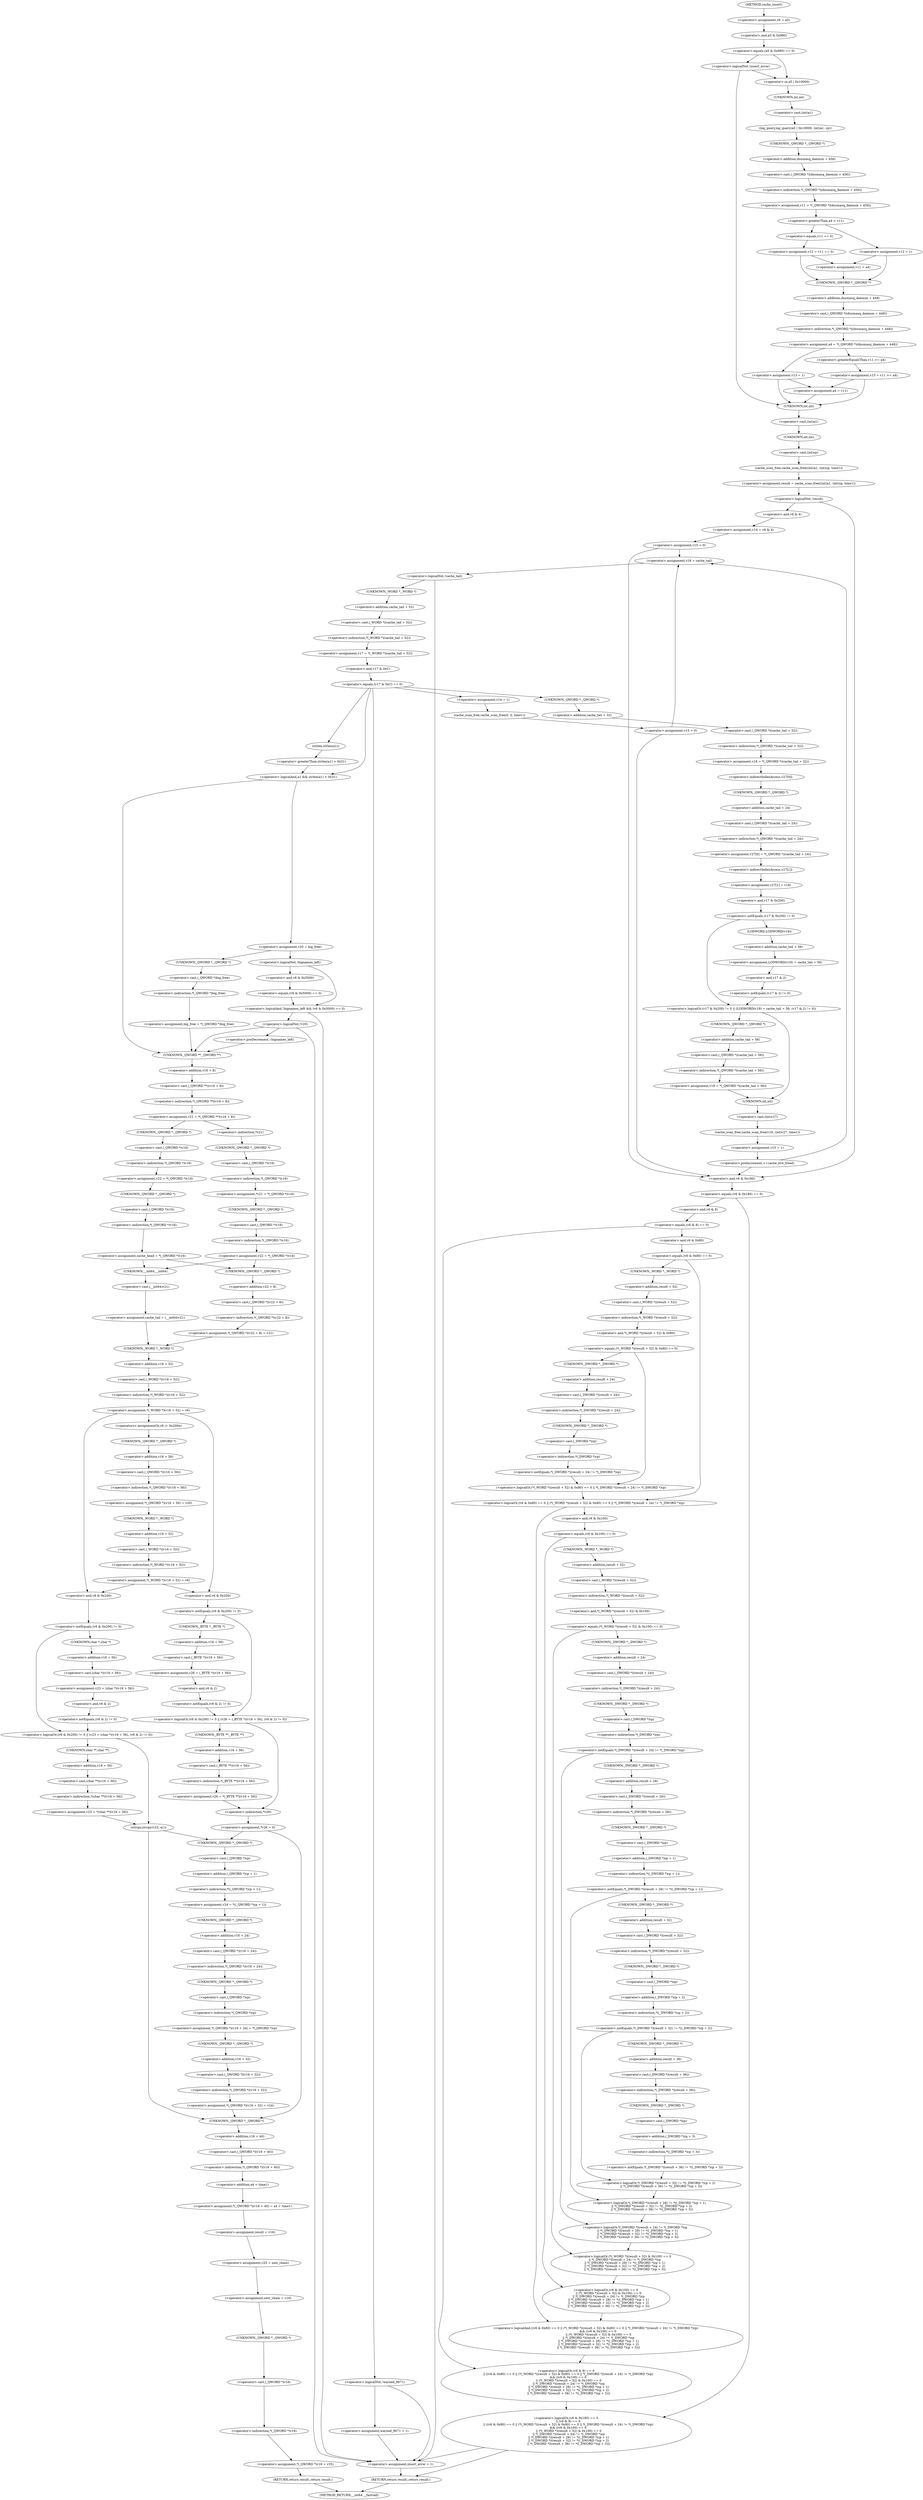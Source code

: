 digraph cache_insert {  
"1000146" [label = "(<operator>.assignment,v6 = a5)" ]
"1000150" [label = "(<operator>.equals,(a5 & 0x980) == 0)" ]
"1000151" [label = "(<operator>.and,a5 & 0x980)" ]
"1000157" [label = "(<operator>.logicalNot,!insert_error)" ]
"1000161" [label = "(log_query,log_query(a5 | 0x10000, (int)a1, cp))" ]
"1000162" [label = "(<operator>.or,a5 | 0x10000)" ]
"1000165" [label = "(<operator>.cast,(int)a1)" ]
"1000166" [label = "(UNKNOWN,int,int)" ]
"1000169" [label = "(<operator>.assignment,v11 = *(_QWORD *)(dnsmasq_daemon + 456))" ]
"1000171" [label = "(<operator>.indirection,*(_QWORD *)(dnsmasq_daemon + 456))" ]
"1000172" [label = "(<operator>.cast,(_QWORD *)(dnsmasq_daemon + 456))" ]
"1000173" [label = "(UNKNOWN,_QWORD *,_QWORD *)" ]
"1000174" [label = "(<operator>.addition,dnsmasq_daemon + 456)" ]
"1000178" [label = "(<operator>.greaterThan,a4 > v11)" ]
"1000181" [label = "(<operator>.assignment,v12 = v11 == 0)" ]
"1000183" [label = "(<operator>.equals,v11 == 0)" ]
"1000187" [label = "(<operator>.assignment,v12 = 1)" ]
"1000192" [label = "(<operator>.assignment,v11 = a4)" ]
"1000195" [label = "(<operator>.assignment,a4 = *(_QWORD *)(dnsmasq_daemon + 448))" ]
"1000197" [label = "(<operator>.indirection,*(_QWORD *)(dnsmasq_daemon + 448))" ]
"1000198" [label = "(<operator>.cast,(_QWORD *)(dnsmasq_daemon + 448))" ]
"1000199" [label = "(UNKNOWN,_QWORD *,_QWORD *)" ]
"1000200" [label = "(<operator>.addition,dnsmasq_daemon + 448)" ]
"1000205" [label = "(<operator>.assignment,v13 = v11 >= a4)" ]
"1000207" [label = "(<operator>.greaterEqualsThan,v11 >= a4)" ]
"1000211" [label = "(<operator>.assignment,v13 = 1)" ]
"1000216" [label = "(<operator>.assignment,a4 = v11)" ]
"1000223" [label = "(<operator>.assignment,result = cache_scan_free((int)a1, (int)cp, time1))" ]
"1000225" [label = "(cache_scan_free,cache_scan_free((int)a1, (int)cp, time1))" ]
"1000226" [label = "(<operator>.cast,(int)a1)" ]
"1000227" [label = "(UNKNOWN,int,int)" ]
"1000229" [label = "(<operator>.cast,(int)cp)" ]
"1000230" [label = "(UNKNOWN,int,int)" ]
"1000234" [label = "(<operator>.logicalNot,!result)" ]
"1000237" [label = "(<operator>.assignment,v14 = v6 & 4)" ]
"1000239" [label = "(<operator>.and,v6 & 4)" ]
"1000242" [label = "(<operator>.assignment,v15 = 0)" ]
"1000248" [label = "(<operator>.assignment,v16 = cache_tail)" ]
"1000252" [label = "(<operator>.logicalNot,!cache_tail)" ]
"1000255" [label = "(<operator>.assignment,v17 = *(_WORD *)(cache_tail + 52))" ]
"1000257" [label = "(<operator>.indirection,*(_WORD *)(cache_tail + 52))" ]
"1000258" [label = "(<operator>.cast,(_WORD *)(cache_tail + 52))" ]
"1000259" [label = "(UNKNOWN,_WORD *,_WORD *)" ]
"1000260" [label = "(<operator>.addition,cache_tail + 52)" ]
"1000264" [label = "(<operator>.equals,(v17 & 0xC) == 0)" ]
"1000265" [label = "(<operator>.and,v17 & 0xC)" ]
"1000271" [label = "(<operator>.logicalAnd,a1 && strlen(a1) > 0x31)" ]
"1000273" [label = "(<operator>.greaterThan,strlen(a1) > 0x31)" ]
"1000274" [label = "(strlen,strlen(a1))" ]
"1000278" [label = "(<operator>.assignment,v20 = big_free)" ]
"1000284" [label = "(<operator>.assignment,big_free = *(_QWORD *)big_free)" ]
"1000286" [label = "(<operator>.indirection,*(_QWORD *)big_free)" ]
"1000287" [label = "(<operator>.cast,(_QWORD *)big_free)" ]
"1000288" [label = "(UNKNOWN,_QWORD *,_QWORD *)" ]
"1000293" [label = "(<operator>.logicalAnd,!bignames_left && (v6 & 0x5000) == 0)" ]
"1000294" [label = "(<operator>.logicalNot,!bignames_left)" ]
"1000296" [label = "(<operator>.equals,(v6 & 0x5000) == 0)" ]
"1000297" [label = "(<operator>.and,v6 & 0x5000)" ]
"1000303" [label = "(<operator>.logicalNot,!v20)" ]
"1000308" [label = "(<operator>.preDecrement,--bignames_left)" ]
"1000313" [label = "(<operator>.assignment,v21 = *(_QWORD **)(v16 + 8))" ]
"1000315" [label = "(<operator>.indirection,*(_QWORD **)(v16 + 8))" ]
"1000316" [label = "(<operator>.cast,(_QWORD **)(v16 + 8))" ]
"1000317" [label = "(UNKNOWN,_QWORD **,_QWORD **)" ]
"1000318" [label = "(<operator>.addition,v16 + 8)" ]
"1000324" [label = "(<operator>.assignment,*v21 = *(_QWORD *)v16)" ]
"1000325" [label = "(<operator>.indirection,*v21)" ]
"1000327" [label = "(<operator>.indirection,*(_QWORD *)v16)" ]
"1000328" [label = "(<operator>.cast,(_QWORD *)v16)" ]
"1000329" [label = "(UNKNOWN,_QWORD *,_QWORD *)" ]
"1000331" [label = "(<operator>.assignment,v22 = *(_QWORD *)v16)" ]
"1000333" [label = "(<operator>.indirection,*(_QWORD *)v16)" ]
"1000334" [label = "(<operator>.cast,(_QWORD *)v16)" ]
"1000335" [label = "(UNKNOWN,_QWORD *,_QWORD *)" ]
"1000339" [label = "(<operator>.assignment,v22 = *(_QWORD *)v16)" ]
"1000341" [label = "(<operator>.indirection,*(_QWORD *)v16)" ]
"1000342" [label = "(<operator>.cast,(_QWORD *)v16)" ]
"1000343" [label = "(UNKNOWN,_QWORD *,_QWORD *)" ]
"1000345" [label = "(<operator>.assignment,cache_head = *(_QWORD *)v16)" ]
"1000347" [label = "(<operator>.indirection,*(_QWORD *)v16)" ]
"1000348" [label = "(<operator>.cast,(_QWORD *)v16)" ]
"1000349" [label = "(UNKNOWN,_QWORD *,_QWORD *)" ]
"1000353" [label = "(<operator>.assignment,*(_QWORD *)(v22 + 8) = v21)" ]
"1000354" [label = "(<operator>.indirection,*(_QWORD *)(v22 + 8))" ]
"1000355" [label = "(<operator>.cast,(_QWORD *)(v22 + 8))" ]
"1000356" [label = "(UNKNOWN,_QWORD *,_QWORD *)" ]
"1000357" [label = "(<operator>.addition,v22 + 8)" ]
"1000362" [label = "(<operator>.assignment,cache_tail = (__int64)v21)" ]
"1000364" [label = "(<operator>.cast,(__int64)v21)" ]
"1000365" [label = "(UNKNOWN,__int64,__int64)" ]
"1000367" [label = "(<operator>.assignment,*(_WORD *)(v16 + 52) = v6)" ]
"1000368" [label = "(<operator>.indirection,*(_WORD *)(v16 + 52))" ]
"1000369" [label = "(<operator>.cast,(_WORD *)(v16 + 52))" ]
"1000370" [label = "(UNKNOWN,_WORD *,_WORD *)" ]
"1000371" [label = "(<operator>.addition,v16 + 52)" ]
"1000378" [label = "(<operators>.assignmentOr,v6 |= 0x200u)" ]
"1000381" [label = "(<operator>.assignment,*(_QWORD *)(v16 + 56) = v20)" ]
"1000382" [label = "(<operator>.indirection,*(_QWORD *)(v16 + 56))" ]
"1000383" [label = "(<operator>.cast,(_QWORD *)(v16 + 56))" ]
"1000384" [label = "(UNKNOWN,_QWORD *,_QWORD *)" ]
"1000385" [label = "(<operator>.addition,v16 + 56)" ]
"1000389" [label = "(<operator>.assignment,*(_WORD *)(v16 + 52) = v6)" ]
"1000390" [label = "(<operator>.indirection,*(_WORD *)(v16 + 52))" ]
"1000391" [label = "(<operator>.cast,(_WORD *)(v16 + 52))" ]
"1000392" [label = "(UNKNOWN,_WORD *,_WORD *)" ]
"1000393" [label = "(<operator>.addition,v16 + 52)" ]
"1000401" [label = "(<operator>.logicalOr,(v6 & 0x200) != 0 || (v23 = (char *)(v16 + 56), (v6 & 2) != 0))" ]
"1000402" [label = "(<operator>.notEquals,(v6 & 0x200) != 0)" ]
"1000403" [label = "(<operator>.and,v6 & 0x200)" ]
"1000408" [label = "(<operator>.assignment,v23 = (char *)(v16 + 56))" ]
"1000410" [label = "(<operator>.cast,(char *)(v16 + 56))" ]
"1000411" [label = "(UNKNOWN,char *,char *)" ]
"1000412" [label = "(<operator>.addition,v16 + 56)" ]
"1000415" [label = "(<operator>.notEquals,(v6 & 2) != 0)" ]
"1000416" [label = "(<operator>.and,v6 & 2)" ]
"1000420" [label = "(<operator>.assignment,v23 = *(char **)(v16 + 56))" ]
"1000422" [label = "(<operator>.indirection,*(char **)(v16 + 56))" ]
"1000423" [label = "(<operator>.cast,(char **)(v16 + 56))" ]
"1000424" [label = "(UNKNOWN,char **,char **)" ]
"1000425" [label = "(<operator>.addition,v16 + 56)" ]
"1000428" [label = "(strcpy,strcpy(v23, a1))" ]
"1000434" [label = "(<operator>.logicalOr,(v6 & 0x200) != 0 || (v26 = (_BYTE *)(v16 + 56), (v6 & 2) != 0))" ]
"1000435" [label = "(<operator>.notEquals,(v6 & 0x200) != 0)" ]
"1000436" [label = "(<operator>.and,v6 & 0x200)" ]
"1000441" [label = "(<operator>.assignment,v26 = (_BYTE *)(v16 + 56))" ]
"1000443" [label = "(<operator>.cast,(_BYTE *)(v16 + 56))" ]
"1000444" [label = "(UNKNOWN,_BYTE *,_BYTE *)" ]
"1000445" [label = "(<operator>.addition,v16 + 56)" ]
"1000448" [label = "(<operator>.notEquals,(v6 & 2) != 0)" ]
"1000449" [label = "(<operator>.and,v6 & 2)" ]
"1000453" [label = "(<operator>.assignment,v26 = *(_BYTE **)(v16 + 56))" ]
"1000455" [label = "(<operator>.indirection,*(_BYTE **)(v16 + 56))" ]
"1000456" [label = "(<operator>.cast,(_BYTE **)(v16 + 56))" ]
"1000457" [label = "(UNKNOWN,_BYTE **,_BYTE **)" ]
"1000458" [label = "(<operator>.addition,v16 + 56)" ]
"1000461" [label = "(<operator>.assignment,*v26 = 0)" ]
"1000462" [label = "(<operator>.indirection,*v26)" ]
"1000468" [label = "(<operator>.assignment,v24 = *((_QWORD *)cp + 1))" ]
"1000470" [label = "(<operator>.indirection,*((_QWORD *)cp + 1))" ]
"1000471" [label = "(<operator>.addition,(_QWORD *)cp + 1)" ]
"1000472" [label = "(<operator>.cast,(_QWORD *)cp)" ]
"1000473" [label = "(UNKNOWN,_QWORD *,_QWORD *)" ]
"1000476" [label = "(<operator>.assignment,*(_QWORD *)(v16 + 24) = *(_QWORD *)cp)" ]
"1000477" [label = "(<operator>.indirection,*(_QWORD *)(v16 + 24))" ]
"1000478" [label = "(<operator>.cast,(_QWORD *)(v16 + 24))" ]
"1000479" [label = "(UNKNOWN,_QWORD *,_QWORD *)" ]
"1000480" [label = "(<operator>.addition,v16 + 24)" ]
"1000483" [label = "(<operator>.indirection,*(_QWORD *)cp)" ]
"1000484" [label = "(<operator>.cast,(_QWORD *)cp)" ]
"1000485" [label = "(UNKNOWN,_QWORD *,_QWORD *)" ]
"1000487" [label = "(<operator>.assignment,*(_QWORD *)(v16 + 32) = v24)" ]
"1000488" [label = "(<operator>.indirection,*(_QWORD *)(v16 + 32))" ]
"1000489" [label = "(<operator>.cast,(_QWORD *)(v16 + 32))" ]
"1000490" [label = "(UNKNOWN,_QWORD *,_QWORD *)" ]
"1000491" [label = "(<operator>.addition,v16 + 32)" ]
"1000495" [label = "(<operator>.assignment,*(_QWORD *)(v16 + 40) = a4 + time1)" ]
"1000496" [label = "(<operator>.indirection,*(_QWORD *)(v16 + 40))" ]
"1000497" [label = "(<operator>.cast,(_QWORD *)(v16 + 40))" ]
"1000498" [label = "(UNKNOWN,_QWORD *,_QWORD *)" ]
"1000499" [label = "(<operator>.addition,v16 + 40)" ]
"1000502" [label = "(<operator>.addition,a4 + time1)" ]
"1000505" [label = "(<operator>.assignment,result = v16)" ]
"1000508" [label = "(<operator>.assignment,v25 = new_chain)" ]
"1000511" [label = "(<operator>.assignment,new_chain = v16)" ]
"1000514" [label = "(<operator>.assignment,*(_QWORD *)v16 = v25)" ]
"1000515" [label = "(<operator>.indirection,*(_QWORD *)v16)" ]
"1000516" [label = "(<operator>.cast,(_QWORD *)v16)" ]
"1000517" [label = "(UNKNOWN,_QWORD *,_QWORD *)" ]
"1000520" [label = "(RETURN,return result;,return result;)" ]
"1000526" [label = "(<operator>.logicalNot,!warned_9671)" ]
"1000529" [label = "(<operator>.assignment,warned_9671 = 1)" ]
"1000536" [label = "(<operator>.assignment,v18 = *(_QWORD *)(cache_tail + 32))" ]
"1000538" [label = "(<operator>.indirection,*(_QWORD *)(cache_tail + 32))" ]
"1000539" [label = "(<operator>.cast,(_QWORD *)(cache_tail + 32))" ]
"1000540" [label = "(UNKNOWN,_QWORD *,_QWORD *)" ]
"1000541" [label = "(<operator>.addition,cache_tail + 32)" ]
"1000544" [label = "(<operator>.assignment,v27[0] = *(_QWORD *)(cache_tail + 24))" ]
"1000545" [label = "(<operator>.indirectIndexAccess,v27[0])" ]
"1000548" [label = "(<operator>.indirection,*(_QWORD *)(cache_tail + 24))" ]
"1000549" [label = "(<operator>.cast,(_QWORD *)(cache_tail + 24))" ]
"1000550" [label = "(UNKNOWN,_QWORD *,_QWORD *)" ]
"1000551" [label = "(<operator>.addition,cache_tail + 24)" ]
"1000554" [label = "(<operator>.assignment,v27[1] = v18)" ]
"1000555" [label = "(<operator>.indirectIndexAccess,v27[1])" ]
"1000560" [label = "(<operator>.logicalOr,(v17 & 0x200) != 0 || (LODWORD(v19) = cache_tail + 56, (v17 & 2) != 0))" ]
"1000561" [label = "(<operator>.notEquals,(v17 & 0x200) != 0)" ]
"1000562" [label = "(<operator>.and,v17 & 0x200)" ]
"1000567" [label = "(<operator>.assignment,LODWORD(v19) = cache_tail + 56)" ]
"1000568" [label = "(LODWORD,LODWORD(v19))" ]
"1000570" [label = "(<operator>.addition,cache_tail + 56)" ]
"1000573" [label = "(<operator>.notEquals,(v17 & 2) != 0)" ]
"1000574" [label = "(<operator>.and,v17 & 2)" ]
"1000578" [label = "(<operator>.assignment,v19 = *(_QWORD *)(cache_tail + 56))" ]
"1000580" [label = "(<operator>.indirection,*(_QWORD *)(cache_tail + 56))" ]
"1000581" [label = "(<operator>.cast,(_QWORD *)(cache_tail + 56))" ]
"1000582" [label = "(UNKNOWN,_QWORD *,_QWORD *)" ]
"1000583" [label = "(<operator>.addition,cache_tail + 56)" ]
"1000586" [label = "(cache_scan_free,cache_scan_free(v19, (int)v27, time1))" ]
"1000588" [label = "(<operator>.cast,(int)v27)" ]
"1000589" [label = "(UNKNOWN,int,int)" ]
"1000592" [label = "(<operator>.assignment,v15 = 1)" ]
"1000595" [label = "(<operator>.preIncrement,++cache_live_freed)" ]
"1000599" [label = "(<operator>.assignment,v14 = 1)" ]
"1000602" [label = "(cache_scan_free,cache_scan_free(0, 0, time1))" ]
"1000606" [label = "(<operator>.assignment,v15 = 0)" ]
"1000610" [label = "(<operator>.logicalOr,(v6 & 0x180) == 0\n    || (v6 & 8) == 0\n    || ((v6 & 0x80) == 0 || (*(_WORD *)(result + 52) & 0x80) == 0 || *(_DWORD *)(result + 24) != *(_DWORD *)cp)\n    && ((v6 & 0x100) == 0\n     || (*(_WORD *)(result + 52) & 0x100) == 0\n     || *(_DWORD *)(result + 24) != *(_DWORD *)cp\n     || *(_DWORD *)(result + 28) != *((_DWORD *)cp + 1)\n     || *(_DWORD *)(result + 32) != *((_DWORD *)cp + 2)\n     || *(_DWORD *)(result + 36) != *((_DWORD *)cp + 3)))" ]
"1000611" [label = "(<operator>.equals,(v6 & 0x180) == 0)" ]
"1000612" [label = "(<operator>.and,v6 & 0x180)" ]
"1000616" [label = "(<operator>.logicalOr,(v6 & 8) == 0\n    || ((v6 & 0x80) == 0 || (*(_WORD *)(result + 52) & 0x80) == 0 || *(_DWORD *)(result + 24) != *(_DWORD *)cp)\n    && ((v6 & 0x100) == 0\n     || (*(_WORD *)(result + 52) & 0x100) == 0\n     || *(_DWORD *)(result + 24) != *(_DWORD *)cp\n     || *(_DWORD *)(result + 28) != *((_DWORD *)cp + 1)\n     || *(_DWORD *)(result + 32) != *((_DWORD *)cp + 2)\n     || *(_DWORD *)(result + 36) != *((_DWORD *)cp + 3)))" ]
"1000617" [label = "(<operator>.equals,(v6 & 8) == 0)" ]
"1000618" [label = "(<operator>.and,v6 & 8)" ]
"1000622" [label = "(<operator>.logicalAnd,((v6 & 0x80) == 0 || (*(_WORD *)(result + 52) & 0x80) == 0 || *(_DWORD *)(result + 24) != *(_DWORD *)cp)\n    && ((v6 & 0x100) == 0\n     || (*(_WORD *)(result + 52) & 0x100) == 0\n     || *(_DWORD *)(result + 24) != *(_DWORD *)cp\n     || *(_DWORD *)(result + 28) != *((_DWORD *)cp + 1)\n     || *(_DWORD *)(result + 32) != *((_DWORD *)cp + 2)\n     || *(_DWORD *)(result + 36) != *((_DWORD *)cp + 3)))" ]
"1000623" [label = "(<operator>.logicalOr,(v6 & 0x80) == 0 || (*(_WORD *)(result + 52) & 0x80) == 0 || *(_DWORD *)(result + 24) != *(_DWORD *)cp)" ]
"1000624" [label = "(<operator>.equals,(v6 & 0x80) == 0)" ]
"1000625" [label = "(<operator>.and,v6 & 0x80)" ]
"1000629" [label = "(<operator>.logicalOr,(*(_WORD *)(result + 52) & 0x80) == 0 || *(_DWORD *)(result + 24) != *(_DWORD *)cp)" ]
"1000630" [label = "(<operator>.equals,(*(_WORD *)(result + 52) & 0x80) == 0)" ]
"1000631" [label = "(<operator>.and,*(_WORD *)(result + 52) & 0x80)" ]
"1000632" [label = "(<operator>.indirection,*(_WORD *)(result + 52))" ]
"1000633" [label = "(<operator>.cast,(_WORD *)(result + 52))" ]
"1000634" [label = "(UNKNOWN,_WORD *,_WORD *)" ]
"1000635" [label = "(<operator>.addition,result + 52)" ]
"1000640" [label = "(<operator>.notEquals,*(_DWORD *)(result + 24) != *(_DWORD *)cp)" ]
"1000641" [label = "(<operator>.indirection,*(_DWORD *)(result + 24))" ]
"1000642" [label = "(<operator>.cast,(_DWORD *)(result + 24))" ]
"1000643" [label = "(UNKNOWN,_DWORD *,_DWORD *)" ]
"1000644" [label = "(<operator>.addition,result + 24)" ]
"1000647" [label = "(<operator>.indirection,*(_DWORD *)cp)" ]
"1000648" [label = "(<operator>.cast,(_DWORD *)cp)" ]
"1000649" [label = "(UNKNOWN,_DWORD *,_DWORD *)" ]
"1000651" [label = "(<operator>.logicalOr,(v6 & 0x100) == 0\n     || (*(_WORD *)(result + 52) & 0x100) == 0\n     || *(_DWORD *)(result + 24) != *(_DWORD *)cp\n     || *(_DWORD *)(result + 28) != *((_DWORD *)cp + 1)\n     || *(_DWORD *)(result + 32) != *((_DWORD *)cp + 2)\n     || *(_DWORD *)(result + 36) != *((_DWORD *)cp + 3))" ]
"1000652" [label = "(<operator>.equals,(v6 & 0x100) == 0)" ]
"1000653" [label = "(<operator>.and,v6 & 0x100)" ]
"1000657" [label = "(<operator>.logicalOr,(*(_WORD *)(result + 52) & 0x100) == 0\n     || *(_DWORD *)(result + 24) != *(_DWORD *)cp\n     || *(_DWORD *)(result + 28) != *((_DWORD *)cp + 1)\n     || *(_DWORD *)(result + 32) != *((_DWORD *)cp + 2)\n     || *(_DWORD *)(result + 36) != *((_DWORD *)cp + 3))" ]
"1000658" [label = "(<operator>.equals,(*(_WORD *)(result + 52) & 0x100) == 0)" ]
"1000659" [label = "(<operator>.and,*(_WORD *)(result + 52) & 0x100)" ]
"1000660" [label = "(<operator>.indirection,*(_WORD *)(result + 52))" ]
"1000661" [label = "(<operator>.cast,(_WORD *)(result + 52))" ]
"1000662" [label = "(UNKNOWN,_WORD *,_WORD *)" ]
"1000663" [label = "(<operator>.addition,result + 52)" ]
"1000668" [label = "(<operator>.logicalOr,*(_DWORD *)(result + 24) != *(_DWORD *)cp\n     || *(_DWORD *)(result + 28) != *((_DWORD *)cp + 1)\n     || *(_DWORD *)(result + 32) != *((_DWORD *)cp + 2)\n     || *(_DWORD *)(result + 36) != *((_DWORD *)cp + 3))" ]
"1000669" [label = "(<operator>.notEquals,*(_DWORD *)(result + 24) != *(_DWORD *)cp)" ]
"1000670" [label = "(<operator>.indirection,*(_DWORD *)(result + 24))" ]
"1000671" [label = "(<operator>.cast,(_DWORD *)(result + 24))" ]
"1000672" [label = "(UNKNOWN,_DWORD *,_DWORD *)" ]
"1000673" [label = "(<operator>.addition,result + 24)" ]
"1000676" [label = "(<operator>.indirection,*(_DWORD *)cp)" ]
"1000677" [label = "(<operator>.cast,(_DWORD *)cp)" ]
"1000678" [label = "(UNKNOWN,_DWORD *,_DWORD *)" ]
"1000680" [label = "(<operator>.logicalOr,*(_DWORD *)(result + 28) != *((_DWORD *)cp + 1)\n     || *(_DWORD *)(result + 32) != *((_DWORD *)cp + 2)\n     || *(_DWORD *)(result + 36) != *((_DWORD *)cp + 3))" ]
"1000681" [label = "(<operator>.notEquals,*(_DWORD *)(result + 28) != *((_DWORD *)cp + 1))" ]
"1000682" [label = "(<operator>.indirection,*(_DWORD *)(result + 28))" ]
"1000683" [label = "(<operator>.cast,(_DWORD *)(result + 28))" ]
"1000684" [label = "(UNKNOWN,_DWORD *,_DWORD *)" ]
"1000685" [label = "(<operator>.addition,result + 28)" ]
"1000688" [label = "(<operator>.indirection,*((_DWORD *)cp + 1))" ]
"1000689" [label = "(<operator>.addition,(_DWORD *)cp + 1)" ]
"1000690" [label = "(<operator>.cast,(_DWORD *)cp)" ]
"1000691" [label = "(UNKNOWN,_DWORD *,_DWORD *)" ]
"1000694" [label = "(<operator>.logicalOr,*(_DWORD *)(result + 32) != *((_DWORD *)cp + 2)\n     || *(_DWORD *)(result + 36) != *((_DWORD *)cp + 3))" ]
"1000695" [label = "(<operator>.notEquals,*(_DWORD *)(result + 32) != *((_DWORD *)cp + 2))" ]
"1000696" [label = "(<operator>.indirection,*(_DWORD *)(result + 32))" ]
"1000697" [label = "(<operator>.cast,(_DWORD *)(result + 32))" ]
"1000698" [label = "(UNKNOWN,_DWORD *,_DWORD *)" ]
"1000699" [label = "(<operator>.addition,result + 32)" ]
"1000702" [label = "(<operator>.indirection,*((_DWORD *)cp + 2))" ]
"1000703" [label = "(<operator>.addition,(_DWORD *)cp + 2)" ]
"1000704" [label = "(<operator>.cast,(_DWORD *)cp)" ]
"1000705" [label = "(UNKNOWN,_DWORD *,_DWORD *)" ]
"1000708" [label = "(<operator>.notEquals,*(_DWORD *)(result + 36) != *((_DWORD *)cp + 3))" ]
"1000709" [label = "(<operator>.indirection,*(_DWORD *)(result + 36))" ]
"1000710" [label = "(<operator>.cast,(_DWORD *)(result + 36))" ]
"1000711" [label = "(UNKNOWN,_DWORD *,_DWORD *)" ]
"1000712" [label = "(<operator>.addition,result + 36)" ]
"1000715" [label = "(<operator>.indirection,*((_DWORD *)cp + 3))" ]
"1000716" [label = "(<operator>.addition,(_DWORD *)cp + 3)" ]
"1000717" [label = "(<operator>.cast,(_DWORD *)cp)" ]
"1000718" [label = "(UNKNOWN,_DWORD *,_DWORD *)" ]
"1000724" [label = "(<operator>.assignment,insert_error = 1)" ]
"1000727" [label = "(RETURN,return result;,return result;)" ]
"1000120" [label = "(METHOD,cache_insert)" ]
"1000729" [label = "(METHOD_RETURN,__int64 __fastcall)" ]
  "1000146" -> "1000151" 
  "1000150" -> "1000157" 
  "1000150" -> "1000162" 
  "1000151" -> "1000150" 
  "1000157" -> "1000227" 
  "1000157" -> "1000162" 
  "1000161" -> "1000173" 
  "1000162" -> "1000166" 
  "1000165" -> "1000161" 
  "1000166" -> "1000165" 
  "1000169" -> "1000178" 
  "1000171" -> "1000169" 
  "1000172" -> "1000171" 
  "1000173" -> "1000174" 
  "1000174" -> "1000172" 
  "1000178" -> "1000183" 
  "1000178" -> "1000187" 
  "1000181" -> "1000192" 
  "1000181" -> "1000199" 
  "1000183" -> "1000181" 
  "1000187" -> "1000192" 
  "1000187" -> "1000199" 
  "1000192" -> "1000199" 
  "1000195" -> "1000207" 
  "1000195" -> "1000211" 
  "1000197" -> "1000195" 
  "1000198" -> "1000197" 
  "1000199" -> "1000200" 
  "1000200" -> "1000198" 
  "1000205" -> "1000216" 
  "1000205" -> "1000227" 
  "1000207" -> "1000205" 
  "1000211" -> "1000216" 
  "1000211" -> "1000227" 
  "1000216" -> "1000227" 
  "1000223" -> "1000234" 
  "1000225" -> "1000223" 
  "1000226" -> "1000230" 
  "1000227" -> "1000226" 
  "1000229" -> "1000225" 
  "1000230" -> "1000229" 
  "1000234" -> "1000239" 
  "1000234" -> "1000612" 
  "1000237" -> "1000242" 
  "1000239" -> "1000237" 
  "1000242" -> "1000248" 
  "1000242" -> "1000612" 
  "1000248" -> "1000252" 
  "1000252" -> "1000724" 
  "1000252" -> "1000259" 
  "1000255" -> "1000265" 
  "1000257" -> "1000255" 
  "1000258" -> "1000257" 
  "1000259" -> "1000260" 
  "1000260" -> "1000258" 
  "1000264" -> "1000271" 
  "1000264" -> "1000274" 
  "1000264" -> "1000526" 
  "1000264" -> "1000540" 
  "1000264" -> "1000599" 
  "1000265" -> "1000264" 
  "1000271" -> "1000278" 
  "1000271" -> "1000317" 
  "1000273" -> "1000271" 
  "1000274" -> "1000273" 
  "1000278" -> "1000288" 
  "1000278" -> "1000294" 
  "1000284" -> "1000317" 
  "1000286" -> "1000284" 
  "1000287" -> "1000286" 
  "1000288" -> "1000287" 
  "1000293" -> "1000724" 
  "1000293" -> "1000303" 
  "1000294" -> "1000293" 
  "1000294" -> "1000297" 
  "1000296" -> "1000293" 
  "1000297" -> "1000296" 
  "1000303" -> "1000724" 
  "1000303" -> "1000308" 
  "1000303" -> "1000317" 
  "1000308" -> "1000317" 
  "1000313" -> "1000325" 
  "1000313" -> "1000343" 
  "1000315" -> "1000313" 
  "1000316" -> "1000315" 
  "1000317" -> "1000318" 
  "1000318" -> "1000316" 
  "1000324" -> "1000335" 
  "1000325" -> "1000329" 
  "1000327" -> "1000324" 
  "1000328" -> "1000327" 
  "1000329" -> "1000328" 
  "1000331" -> "1000356" 
  "1000331" -> "1000365" 
  "1000333" -> "1000331" 
  "1000334" -> "1000333" 
  "1000335" -> "1000334" 
  "1000339" -> "1000349" 
  "1000341" -> "1000339" 
  "1000342" -> "1000341" 
  "1000343" -> "1000342" 
  "1000345" -> "1000356" 
  "1000345" -> "1000365" 
  "1000347" -> "1000345" 
  "1000348" -> "1000347" 
  "1000349" -> "1000348" 
  "1000353" -> "1000370" 
  "1000354" -> "1000353" 
  "1000355" -> "1000354" 
  "1000356" -> "1000357" 
  "1000357" -> "1000355" 
  "1000362" -> "1000370" 
  "1000364" -> "1000362" 
  "1000365" -> "1000364" 
  "1000367" -> "1000378" 
  "1000367" -> "1000403" 
  "1000367" -> "1000436" 
  "1000368" -> "1000367" 
  "1000369" -> "1000368" 
  "1000370" -> "1000371" 
  "1000371" -> "1000369" 
  "1000378" -> "1000384" 
  "1000381" -> "1000392" 
  "1000382" -> "1000381" 
  "1000383" -> "1000382" 
  "1000384" -> "1000385" 
  "1000385" -> "1000383" 
  "1000389" -> "1000403" 
  "1000389" -> "1000436" 
  "1000390" -> "1000389" 
  "1000391" -> "1000390" 
  "1000392" -> "1000393" 
  "1000393" -> "1000391" 
  "1000401" -> "1000424" 
  "1000401" -> "1000428" 
  "1000402" -> "1000401" 
  "1000402" -> "1000411" 
  "1000403" -> "1000402" 
  "1000408" -> "1000416" 
  "1000410" -> "1000408" 
  "1000411" -> "1000412" 
  "1000412" -> "1000410" 
  "1000415" -> "1000401" 
  "1000416" -> "1000415" 
  "1000420" -> "1000428" 
  "1000422" -> "1000420" 
  "1000423" -> "1000422" 
  "1000424" -> "1000425" 
  "1000425" -> "1000423" 
  "1000428" -> "1000498" 
  "1000428" -> "1000473" 
  "1000434" -> "1000457" 
  "1000434" -> "1000462" 
  "1000435" -> "1000434" 
  "1000435" -> "1000444" 
  "1000436" -> "1000435" 
  "1000441" -> "1000449" 
  "1000443" -> "1000441" 
  "1000444" -> "1000445" 
  "1000445" -> "1000443" 
  "1000448" -> "1000434" 
  "1000449" -> "1000448" 
  "1000453" -> "1000462" 
  "1000455" -> "1000453" 
  "1000456" -> "1000455" 
  "1000457" -> "1000458" 
  "1000458" -> "1000456" 
  "1000461" -> "1000498" 
  "1000461" -> "1000473" 
  "1000462" -> "1000461" 
  "1000468" -> "1000479" 
  "1000470" -> "1000468" 
  "1000471" -> "1000470" 
  "1000472" -> "1000471" 
  "1000473" -> "1000472" 
  "1000476" -> "1000490" 
  "1000477" -> "1000485" 
  "1000478" -> "1000477" 
  "1000479" -> "1000480" 
  "1000480" -> "1000478" 
  "1000483" -> "1000476" 
  "1000484" -> "1000483" 
  "1000485" -> "1000484" 
  "1000487" -> "1000498" 
  "1000488" -> "1000487" 
  "1000489" -> "1000488" 
  "1000490" -> "1000491" 
  "1000491" -> "1000489" 
  "1000495" -> "1000505" 
  "1000496" -> "1000502" 
  "1000497" -> "1000496" 
  "1000498" -> "1000499" 
  "1000499" -> "1000497" 
  "1000502" -> "1000495" 
  "1000505" -> "1000508" 
  "1000508" -> "1000511" 
  "1000511" -> "1000517" 
  "1000514" -> "1000520" 
  "1000515" -> "1000514" 
  "1000516" -> "1000515" 
  "1000517" -> "1000516" 
  "1000520" -> "1000729" 
  "1000526" -> "1000529" 
  "1000526" -> "1000724" 
  "1000529" -> "1000724" 
  "1000536" -> "1000545" 
  "1000538" -> "1000536" 
  "1000539" -> "1000538" 
  "1000540" -> "1000541" 
  "1000541" -> "1000539" 
  "1000544" -> "1000555" 
  "1000545" -> "1000550" 
  "1000548" -> "1000544" 
  "1000549" -> "1000548" 
  "1000550" -> "1000551" 
  "1000551" -> "1000549" 
  "1000554" -> "1000562" 
  "1000555" -> "1000554" 
  "1000560" -> "1000582" 
  "1000560" -> "1000589" 
  "1000561" -> "1000560" 
  "1000561" -> "1000568" 
  "1000562" -> "1000561" 
  "1000567" -> "1000574" 
  "1000568" -> "1000570" 
  "1000570" -> "1000567" 
  "1000573" -> "1000560" 
  "1000574" -> "1000573" 
  "1000578" -> "1000589" 
  "1000580" -> "1000578" 
  "1000581" -> "1000580" 
  "1000582" -> "1000583" 
  "1000583" -> "1000581" 
  "1000586" -> "1000592" 
  "1000588" -> "1000586" 
  "1000589" -> "1000588" 
  "1000592" -> "1000595" 
  "1000595" -> "1000248" 
  "1000595" -> "1000612" 
  "1000599" -> "1000602" 
  "1000602" -> "1000606" 
  "1000606" -> "1000248" 
  "1000606" -> "1000612" 
  "1000610" -> "1000724" 
  "1000610" -> "1000727" 
  "1000611" -> "1000610" 
  "1000611" -> "1000618" 
  "1000612" -> "1000611" 
  "1000616" -> "1000610" 
  "1000617" -> "1000616" 
  "1000617" -> "1000625" 
  "1000618" -> "1000617" 
  "1000622" -> "1000616" 
  "1000623" -> "1000622" 
  "1000623" -> "1000653" 
  "1000624" -> "1000634" 
  "1000624" -> "1000623" 
  "1000625" -> "1000624" 
  "1000629" -> "1000623" 
  "1000630" -> "1000643" 
  "1000630" -> "1000629" 
  "1000631" -> "1000630" 
  "1000632" -> "1000631" 
  "1000633" -> "1000632" 
  "1000634" -> "1000635" 
  "1000635" -> "1000633" 
  "1000640" -> "1000629" 
  "1000641" -> "1000649" 
  "1000642" -> "1000641" 
  "1000643" -> "1000644" 
  "1000644" -> "1000642" 
  "1000647" -> "1000640" 
  "1000648" -> "1000647" 
  "1000649" -> "1000648" 
  "1000651" -> "1000622" 
  "1000652" -> "1000662" 
  "1000652" -> "1000651" 
  "1000653" -> "1000652" 
  "1000657" -> "1000651" 
  "1000658" -> "1000672" 
  "1000658" -> "1000657" 
  "1000659" -> "1000658" 
  "1000660" -> "1000659" 
  "1000661" -> "1000660" 
  "1000662" -> "1000663" 
  "1000663" -> "1000661" 
  "1000668" -> "1000657" 
  "1000669" -> "1000684" 
  "1000669" -> "1000668" 
  "1000670" -> "1000678" 
  "1000671" -> "1000670" 
  "1000672" -> "1000673" 
  "1000673" -> "1000671" 
  "1000676" -> "1000669" 
  "1000677" -> "1000676" 
  "1000678" -> "1000677" 
  "1000680" -> "1000668" 
  "1000681" -> "1000698" 
  "1000681" -> "1000680" 
  "1000682" -> "1000691" 
  "1000683" -> "1000682" 
  "1000684" -> "1000685" 
  "1000685" -> "1000683" 
  "1000688" -> "1000681" 
  "1000689" -> "1000688" 
  "1000690" -> "1000689" 
  "1000691" -> "1000690" 
  "1000694" -> "1000680" 
  "1000695" -> "1000711" 
  "1000695" -> "1000694" 
  "1000696" -> "1000705" 
  "1000697" -> "1000696" 
  "1000698" -> "1000699" 
  "1000699" -> "1000697" 
  "1000702" -> "1000695" 
  "1000703" -> "1000702" 
  "1000704" -> "1000703" 
  "1000705" -> "1000704" 
  "1000708" -> "1000694" 
  "1000709" -> "1000718" 
  "1000710" -> "1000709" 
  "1000711" -> "1000712" 
  "1000712" -> "1000710" 
  "1000715" -> "1000708" 
  "1000716" -> "1000715" 
  "1000717" -> "1000716" 
  "1000718" -> "1000717" 
  "1000724" -> "1000727" 
  "1000727" -> "1000729" 
  "1000120" -> "1000146" 
}
